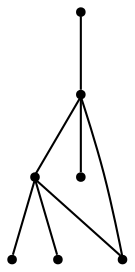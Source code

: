 graph {
  node [shape=point,comment="{\"directed\":false,\"doi\":\"10.1007/978-3-031-22203-0_18\",\"figure\":\"8 (3)\"}"]

  v0 [pos="706.654206983321,298.62928090718856"]
  v1 [pos="709.0254826676935,371.1555925831892"]
  v2 [pos="741.0763979588917,339.106174932342"]
  v3 [pos="557.6970031692106,273.09202432346285"]
  v4 [pos="516.7239969908196,371.1555925831892"]
  v5 [pos="612.8768064528317,371.1555925831892"]
  v6 [pos="420.5711557345987,371.1555925831892"]

  v0 -- v1 [id="-1",pos="706.654206983321,298.62928090718856 708.2185007828645,318.46462217046405 709.0254826676935,342.3896156058424 709.0254826676935,371.1555925831892"]
  v0 -- v6 [id="-2",pos="706.654206983321,298.62928090718856 701.160654787841,229.11189506454156 686.4064135585213,206.11193551212045 663.622398605125,189.53721571904754 634.2385087290123,168.17574345081687 591.506710505515,157.49082642947815 548.7707154464497,152.14838381571826 506.0389490171613,146.8059412019585 463.30295395809594,146.8059412019585 420.38779853216676,151.51912054631134 377.47261131202873,156.22816669416943 334.3740986836676,165.65452538287502 303.54834143625504,181.9569333477857 272.72678102441046,198.25934131269628 254.1779759935143,221.4419317503066 244.9056718958503,253.90084584386528 235.63336779818627,286.35562674092927 235.63336779818627,328.0909280780747 247.2227066599265,360.54570897513867 258.8162264601304,393.00462306869736 281.99908512207446,416.18721350630767 306.41131456047657,426.75126632399594 330.8277090402379,437.3153191416842 356.46929335799354,435.25668524604623 420.5711557345987,371.1555925831892"]
  v0 -- v2 [id="-3",pos="706.654206983321,298.62928090718856 717.992815762748,310.17437298055523 729.5346366404252,323.7160527914522 741.0763979588917,339.106174932342"]
  v3 -- v0 [id="-4",pos="557.6970031692106,273.09202432346285 595.5873137724341,229.82628521365064 649.7034646012918,240.64272144840135 706.654206983321,298.62928090718856"]
  v4 -- v3 [id="-5",pos="516.7239969908196,371.1555925831892 525.7932147473939,325.8261449203867 539.9877287522081,293.319021811911 557.6970031692106,273.09202432346285"]
  v3 -- v5 [id="-6",pos="557.6970031692106,273.09202432346285 570.7833339625756,291.6922228877837 588.2936453415405,321.99987569211345 612.8768064528317,371.1555925831892"]
  v3 -- v6 [id="-7",pos="557.6970031692106,273.09202432346285 536.4828500423591,242.95757224778924 526.6034136627907,242.95757224778924 516.7239651966108,242.9575722477892 500.6964091332277,242.9575722477892 484.6730181112038,242.9575722477892 420.5711557345987,371.1555925831892"]
}